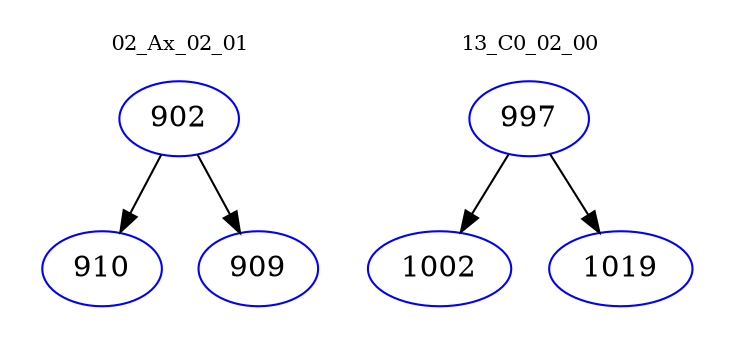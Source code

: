 digraph{
subgraph cluster_0 {
color = white
label = "02_Ax_02_01";
fontsize=10;
T0_902 [label="902", color="blue"]
T0_902 -> T0_910 [color="black"]
T0_910 [label="910", color="blue"]
T0_902 -> T0_909 [color="black"]
T0_909 [label="909", color="blue"]
}
subgraph cluster_1 {
color = white
label = "13_C0_02_00";
fontsize=10;
T1_997 [label="997", color="blue"]
T1_997 -> T1_1002 [color="black"]
T1_1002 [label="1002", color="blue"]
T1_997 -> T1_1019 [color="black"]
T1_1019 [label="1019", color="blue"]
}
}
